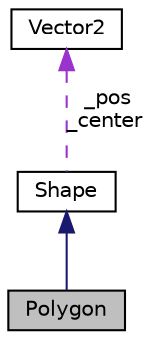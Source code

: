 digraph "Polygon"
{
  edge [fontname="Helvetica",fontsize="10",labelfontname="Helvetica",labelfontsize="10"];
  node [fontname="Helvetica",fontsize="10",shape=record];
  Node2 [label="Polygon",height=0.2,width=0.4,color="black", fillcolor="grey75", style="filled", fontcolor="black"];
  Node3 -> Node2 [dir="back",color="midnightblue",fontsize="10",style="solid",fontname="Helvetica"];
  Node3 [label="Shape",height=0.2,width=0.4,color="black", fillcolor="white", style="filled",URL="$classShape.html"];
  Node4 -> Node3 [dir="back",color="darkorchid3",fontsize="10",style="dashed",label=" _pos\n_center" ,fontname="Helvetica"];
  Node4 [label="Vector2",height=0.2,width=0.4,color="black", fillcolor="white", style="filled",URL="$classVector2.html"];
}
